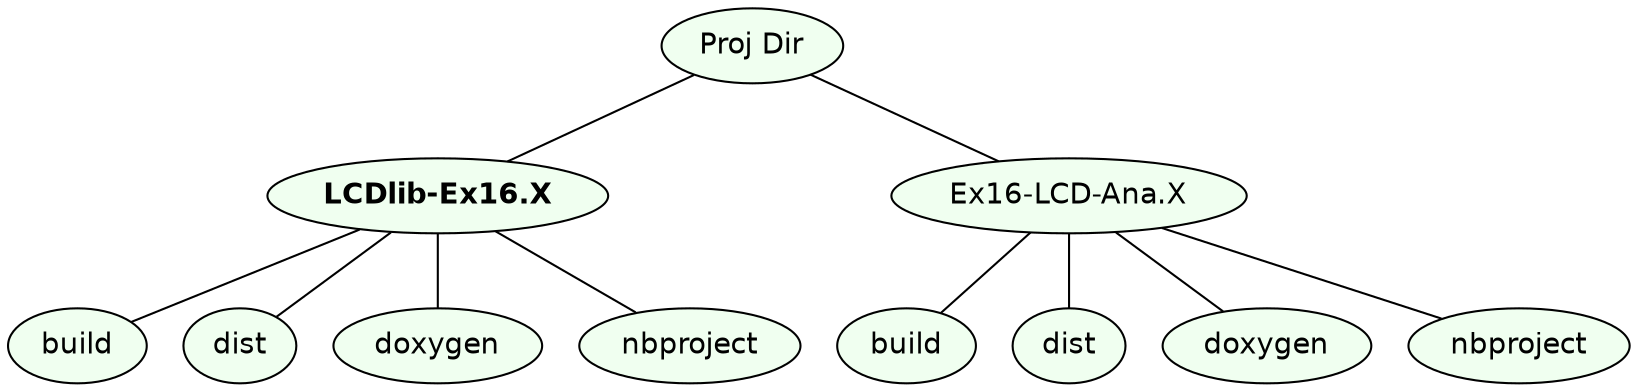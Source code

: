 graph dirs
{
	node [ style="filled" fontname="Helvetica" fillcolor="honeydew"];
	"LCDlib-Ex16.X" [ fontname="Helvetica-Bold" ];
	"Proj Dir" -- "Ex16-LCD-Ana.X";
	"Proj Dir" -- "LCDlib-Ex16.X";
	A [label="build"];
	B [label="dist"];
	C [label="doxygen"];
	D [label="nbproject"];
	E [label="build"];
	F [label="dist"];
	G [label="doxygen"];
	H [label="nbproject"];
	"Ex16-LCD-Ana.X" -- A;
	"Ex16-LCD-Ana.X" -- B;
	"Ex16-LCD-Ana.X" -- C;
	"Ex16-LCD-Ana.X" -- D;
	"LCDlib-Ex16.X" -- E;
	"LCDlib-Ex16.X" -- F;
	"LCDlib-Ex16.X" -- G;
	"LCDlib-Ex16.X" -- H;
}
